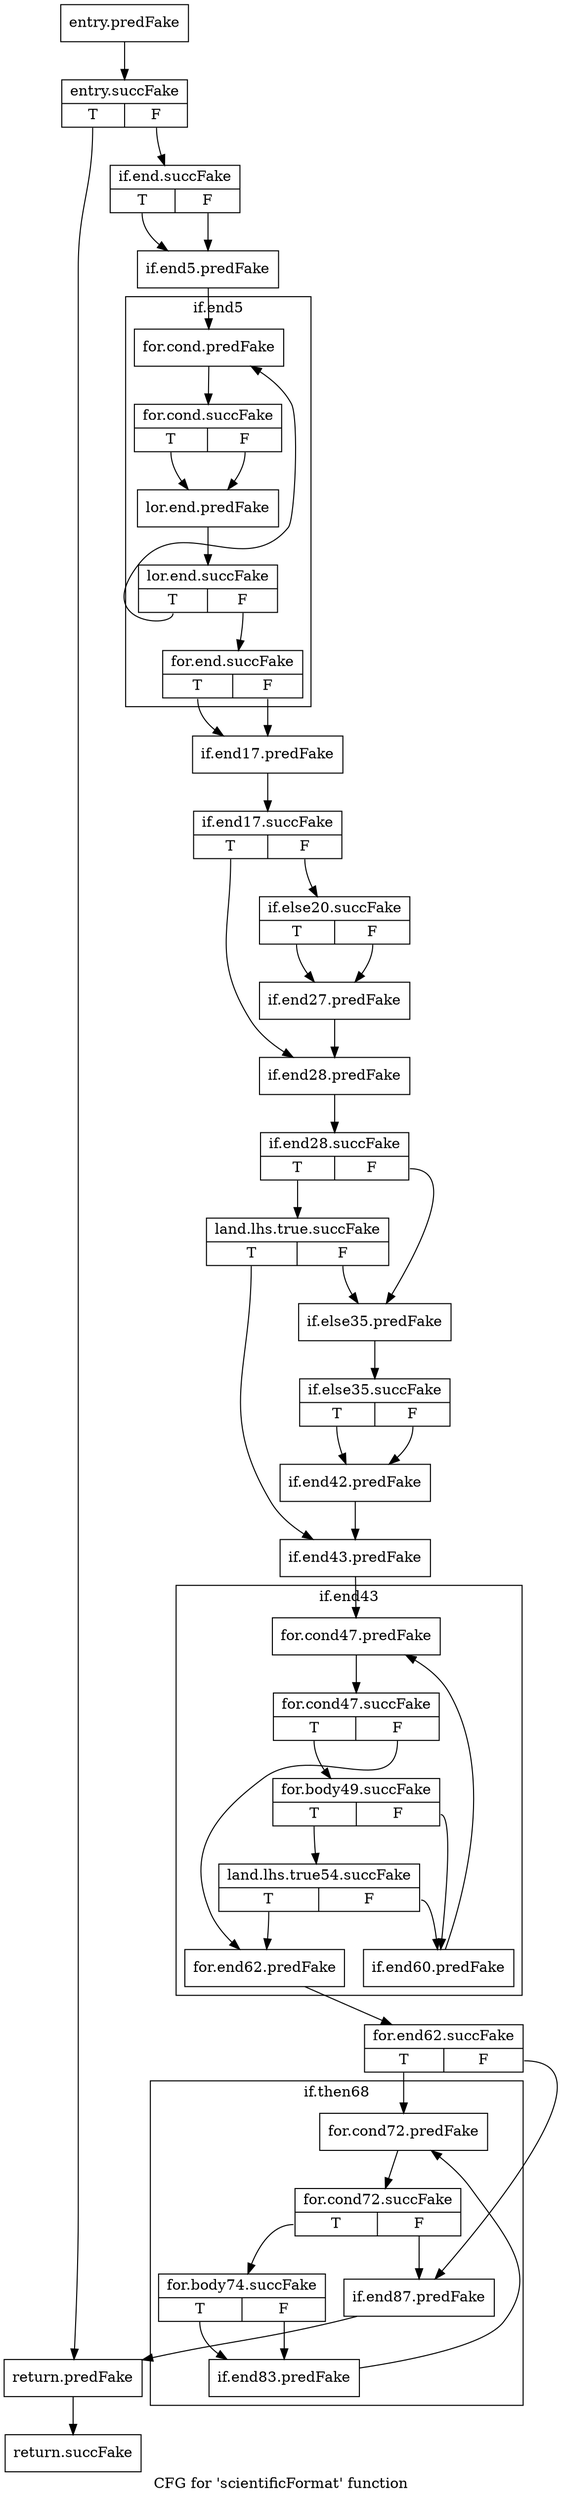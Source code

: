 digraph "CFG for 'scientificFormat' function" {
	label="CFG for 'scientificFormat' function";

	Node0x3add9e0 [shape=record,filename="",linenumber="",label="{entry.predFake}"];
	Node0x3add9e0 -> Node0x3aa3a40[ callList="" memoryops="" filename="/tools/Xilinx/Vitis_HLS/2022.1/include/ap_fixed_base.h" execusionnum="0"];
	Node0x3aa3a40 [shape=record,filename="/tools/Xilinx/Vitis_HLS/2022.1/include/ap_fixed_base.h",linenumber="2073",label="{entry.succFake|{<s0>T|<s1>F}}"];
	Node0x3aa3a40:s0 -> Node0x3ae2c70[ callList="" memoryops="" filename="/tools/Xilinx/Vitis_HLS/2022.1/include/ap_fixed_base.h" execusionnum="0"];
	Node0x3aa3a40:s1 -> Node0x3600870[ callList="" memoryops="" filename="/tools/Xilinx/Vitis_HLS/2022.1/include/ap_fixed_base.h" execusionnum="0"];
	Node0x3600870 [shape=record,filename="/tools/Xilinx/Vitis_HLS/2022.1/include/ap_fixed_base.h",linenumber="2076",label="{if.end.succFake|{<s0>T|<s1>F}}"];
	Node0x3600870:s0 -> Node0x36571f0[ callList="" memoryops="" filename="/tools/Xilinx/Vitis_HLS/2022.1/include/ap_fixed_base.h" execusionnum="0"];
	Node0x3600870:s1 -> Node0x36571f0;
	Node0x36571f0 [shape=record,filename="/tools/Xilinx/Vitis_HLS/2022.1/include/ap_fixed_base.h",linenumber="2078",label="{if.end5.predFake}"];
	Node0x36571f0 -> Node0x3ae2130[ callList="" memoryops="" filename="/tools/Xilinx/Vitis_HLS/2022.1/include/ap_fixed_base.h" execusionnum="0"];
	Node0x35ff280 [shape=record,filename="/tools/Xilinx/Vitis_HLS/2022.1/include/ap_fixed_base.h",linenumber="2084",label="{for.end.succFake|{<s0>T|<s1>F}}"];
	Node0x35ff280:s0 -> Node0x3ae23b0[ callList="" memoryops="" filename="/tools/Xilinx/Vitis_HLS/2022.1/include/ap_fixed_base.h" execusionnum="0"];
	Node0x35ff280:s1 -> Node0x3ae23b0[ callList="" memoryops="" filename="/tools/Xilinx/Vitis_HLS/2022.1/include/ap_fixed_base.h" execusionnum="0"];
	Node0x3ae23b0 [shape=record,filename="/tools/Xilinx/Vitis_HLS/2022.1/include/ap_fixed_base.h",linenumber="2088",label="{if.end17.predFake}"];
	Node0x3ae23b0 -> Node0x35ff410[ callList="" memoryops="" filename="/tools/Xilinx/Vitis_HLS/2022.1/include/ap_fixed_base.h" execusionnum="0"];
	Node0x35ff410 [shape=record,filename="/tools/Xilinx/Vitis_HLS/2022.1/include/ap_fixed_base.h",linenumber="2089",label="{if.end17.succFake|{<s0>T|<s1>F}}"];
	Node0x35ff410:s0 -> Node0x3ae2590[ callList="" memoryops="" filename="/tools/Xilinx/Vitis_HLS/2022.1/include/ap_fixed_base.h" execusionnum="0"];
	Node0x35ff410:s1 -> Node0x35ff520[ callList="" memoryops="" filename="/tools/Xilinx/Vitis_HLS/2022.1/include/ap_fixed_base.h" execusionnum="0"];
	Node0x35ff520 [shape=record,filename="/tools/Xilinx/Vitis_HLS/2022.1/include/ap_fixed_base.h",linenumber="2091",label="{if.else20.succFake|{<s0>T|<s1>F}}"];
	Node0x35ff520:s0 -> Node0x3ae2540[ callList="" memoryops="" filename="/tools/Xilinx/Vitis_HLS/2022.1/include/ap_fixed_base.h" execusionnum="0"];
	Node0x35ff520:s1 -> Node0x3ae2540[ callList="" memoryops="" filename="/tools/Xilinx/Vitis_HLS/2022.1/include/ap_fixed_base.h" execusionnum="0"];
	Node0x3ae2540 [shape=record,filename="",linenumber="",label="{if.end27.predFake}"];
	Node0x3ae2540 -> Node0x3ae2590[ callList="" memoryops="" filename="" execusionnum="0"];
	Node0x3ae2590 [shape=record,filename="/tools/Xilinx/Vitis_HLS/2022.1/include/ap_fixed_base.h",linenumber="2097",label="{if.end28.predFake}"];
	Node0x3ae2590 -> Node0x35ff790[ callList="" memoryops="" filename="/tools/Xilinx/Vitis_HLS/2022.1/include/ap_fixed_base.h" execusionnum="0"];
	Node0x35ff790 [shape=record,filename="/tools/Xilinx/Vitis_HLS/2022.1/include/ap_fixed_base.h",linenumber="2097",label="{if.end28.succFake|{<s0>T|<s1>F}}"];
	Node0x35ff790:s0 -> Node0x35ff8a0[ callList="" memoryops="" filename="/tools/Xilinx/Vitis_HLS/2022.1/include/ap_fixed_base.h" execusionnum="0"];
	Node0x35ff790:s1 -> Node0x3ae2680;
	Node0x35ff8a0 [shape=record,filename="/tools/Xilinx/Vitis_HLS/2022.1/include/ap_fixed_base.h",linenumber="2097",label="{land.lhs.true.succFake|{<s0>T|<s1>F}}"];
	Node0x35ff8a0:s0 -> Node0x3ae2770[ callList="" memoryops="" filename="/tools/Xilinx/Vitis_HLS/2022.1/include/ap_fixed_base.h" execusionnum="0"];
	Node0x35ff8a0:s1 -> Node0x3ae2680;
	Node0x3ae2680 [shape=record,filename="/tools/Xilinx/Vitis_HLS/2022.1/include/ap_fixed_base.h",linenumber="2100",label="{if.else35.predFake}"];
	Node0x3ae2680 -> Node0x3aaac50[ callList="" memoryops="" filename="/tools/Xilinx/Vitis_HLS/2022.1/include/ap_fixed_base.h" execusionnum="0"];
	Node0x3aaac50 [shape=record,filename="/tools/Xilinx/Vitis_HLS/2022.1/include/ap_fixed_base.h",linenumber="2100",label="{if.else35.succFake|{<s0>T|<s1>F}}"];
	Node0x3aaac50:s0 -> Node0x3ae2720[ callList="" memoryops="" filename="/tools/Xilinx/Vitis_HLS/2022.1/include/ap_fixed_base.h" execusionnum="0"];
	Node0x3aaac50:s1 -> Node0x3ae2720;
	Node0x3ae2720 [shape=record,filename="",linenumber="",label="{if.end42.predFake}"];
	Node0x3ae2720 -> Node0x3ae2770[ callList="" memoryops="" filename="" execusionnum="0"];
	Node0x3ae2770 [shape=record,filename="/tools/Xilinx/Vitis_HLS/2022.1/include/ap_fixed_base.h",linenumber="2110",label="{if.end43.predFake}"];
	Node0x3ae2770 -> Node0x3ae27c0[ callList="" memoryops="" filename="/tools/Xilinx/Vitis_HLS/2022.1/include/ap_fixed_base.h" execusionnum="0"];
	Node0x3ae29a0 [shape=record,filename="/tools/Xilinx/Vitis_HLS/2022.1/include/ap_fixed_base.h",linenumber="2114",label="{for.end62.predFake}"];
	Node0x3ae29a0 -> Node0x3aab470[ callList="" memoryops="" filename="/tools/Xilinx/Vitis_HLS/2022.1/include/ap_fixed_base.h" execusionnum="0"];
	Node0x3aab470 [shape=record,filename="/tools/Xilinx/Vitis_HLS/2022.1/include/ap_fixed_base.h",linenumber="2116",label="{for.end62.succFake|{<s0>T|<s1>F}}"];
	Node0x3aab470:s0 -> Node0x3ae2a40[ callList="" memoryops="" filename="/tools/Xilinx/Vitis_HLS/2022.1/include/ap_fixed_base.h" execusionnum="0"];
	Node0x3aab470:s1 -> Node0x3ae2c20;
	Node0x3ae2c20 [shape=record,filename="/tools/Xilinx/Vitis_HLS/2022.1/include/ap_fixed_base.h",linenumber="2122",label="{if.end87.predFake}"];
	Node0x3ae2c20 -> Node0x3ae2c70[ callList="" memoryops="" filename="/tools/Xilinx/Vitis_HLS/2022.1/include/ap_fixed_base.h" execusionnum="0"];
	Node0x3ae2c70 [shape=record,filename="/tools/Xilinx/Vitis_HLS/2022.1/include/ap_fixed_base.h",linenumber="2124",label="{return.predFake}"];
	Node0x3ae2c70 -> Node0x3aa7e80[ callList="" memoryops="" filename="/tools/Xilinx/Vitis_HLS/2022.1/include/ap_fixed_base.h" execusionnum="0"];
	Node0x3aa7e80 [shape=record,filename="/tools/Xilinx/Vitis_HLS/2022.1/include/ap_fixed_base.h",linenumber="2124",label="{return.succFake}"];
subgraph cluster_0 {
	label="if.then68";
	tripcount="0";
	invocationtime="-1";

	Node0x3ae2a40 [shape=record,filename="/tools/Xilinx/Vitis_HLS/2022.1/include/ap_fixed_base.h",linenumber="2118",label="{for.cond72.predFake}"];
	Node0x3ae2a40 -> Node0x3aab690[ callList="" memoryops="" filename="/tools/Xilinx/Vitis_HLS/2022.1/include/ap_fixed_base.h" execusionnum="0"];
	Node0x3ae2b30 [shape=record,filename="/tools/Xilinx/Vitis_HLS/2022.1/include/ap_fixed_base.h",linenumber="2119",label="{if.end83.predFake}"];
	Node0x3ae2b30 -> Node0x3ae2a40[ callList="" memoryops="" filename="/tools/Xilinx/Vitis_HLS/2022.1/include/ap_fixed_base.h" execusionnum="0"];
	Node0x3aab690 [shape=record,filename="/tools/Xilinx/Vitis_HLS/2022.1/include/ap_fixed_base.h",linenumber="2118",label="{for.cond72.succFake|{<s0>T|<s1>F}}"];
	Node0x3aab690:s0 -> Node0x3aa7b00[ callList="" memoryops="" filename="/tools/Xilinx/Vitis_HLS/2022.1/include/ap_fixed_base.h" execusionnum="0"];
	Node0x3aab690:s1 -> Node0x3ae2c20[ callList="" memoryops="" filename="/tools/Xilinx/Vitis_HLS/2022.1/include/ap_fixed_base.h" execusionnum="0"];
	Node0x3aa7b00 [shape=record,filename="/tools/Xilinx/Vitis_HLS/2022.1/include/ap_fixed_base.h",linenumber="2119",label="{for.body74.succFake|{<s0>T|<s1>F}}"];
	Node0x3aa7b00:s0 -> Node0x3ae2b30[ callList="" memoryops="" filename="/tools/Xilinx/Vitis_HLS/2022.1/include/ap_fixed_base.h" execusionnum="0"];
	Node0x3aa7b00:s1 -> Node0x3ae2b30;
}
subgraph cluster_1 {
	label="if.end43";
	tripcount="0";
	invocationtime="-1";

	Node0x3ae27c0 [shape=record,filename="/tools/Xilinx/Vitis_HLS/2022.1/include/ap_fixed_base.h",linenumber="2111",label="{for.cond47.predFake}"];
	Node0x3ae27c0 -> Node0x3aab030[ callList="" memoryops="" filename="/tools/Xilinx/Vitis_HLS/2022.1/include/ap_fixed_base.h" execusionnum="0"];
	Node0x3ae2900 [shape=record,filename="/tools/Xilinx/Vitis_HLS/2022.1/include/ap_fixed_base.h",linenumber="2112",label="{if.end60.predFake}"];
	Node0x3ae2900 -> Node0x3ae27c0[ callList="" memoryops="" filename="/tools/Xilinx/Vitis_HLS/2022.1/include/ap_fixed_base.h" execusionnum="0"];
	Node0x3aab030 [shape=record,filename="/tools/Xilinx/Vitis_HLS/2022.1/include/ap_fixed_base.h",linenumber="2111",label="{for.cond47.succFake|{<s0>T|<s1>F}}"];
	Node0x3aab030:s0 -> Node0x3aab110[ callList="" memoryops="" filename="/tools/Xilinx/Vitis_HLS/2022.1/include/ap_fixed_base.h" execusionnum="0"];
	Node0x3aab030:s1 -> Node0x3ae29a0;
	Node0x3aab110 [shape=record,filename="/tools/Xilinx/Vitis_HLS/2022.1/include/ap_fixed_base.h",linenumber="2112",label="{for.body49.succFake|{<s0>T|<s1>F}}"];
	Node0x3aab110:s0 -> Node0x3aab1f0[ callList="" memoryops="" filename="/tools/Xilinx/Vitis_HLS/2022.1/include/ap_fixed_base.h" execusionnum="0"];
	Node0x3aab110:s1 -> Node0x3ae2900;
	Node0x3aab1f0 [shape=record,filename="/tools/Xilinx/Vitis_HLS/2022.1/include/ap_fixed_base.h",linenumber="2112",label="{land.lhs.true54.succFake|{<s0>T|<s1>F}}"];
	Node0x3aab1f0:s0 -> Node0x3ae29a0[ callList="" memoryops="" filename="/tools/Xilinx/Vitis_HLS/2022.1/include/ap_fixed_base.h" execusionnum="0"];
	Node0x3aab1f0:s1 -> Node0x3ae2900;
}
subgraph cluster_2 {
	label="if.end5";
	tripcount="0";
	invocationtime="-1";

	Node0x3ae2130 [shape=record,filename="/tools/Xilinx/Vitis_HLS/2022.1/include/ap_fixed_base.h",linenumber="2079",label="{for.cond.predFake}"];
	Node0x3ae2130 -> Node0x35fef00[ callList="" memoryops="" filename="/tools/Xilinx/Vitis_HLS/2022.1/include/ap_fixed_base.h" execusionnum="0"];
	Node0x3ae21d0 [shape=record,filename="/tools/Xilinx/Vitis_HLS/2022.1/include/ap_fixed_base.h",linenumber="2079",label="{lor.end.predFake}"];
	Node0x3ae21d0 -> Node0x35ff1a0[ callList="" memoryops="" filename="/tools/Xilinx/Vitis_HLS/2022.1/include/ap_fixed_base.h" execusionnum="0"];
	Node0x35fef00 [shape=record,filename="/tools/Xilinx/Vitis_HLS/2022.1/include/ap_fixed_base.h",linenumber="2079",label="{for.cond.succFake|{<s0>T|<s1>F}}"];
	Node0x35fef00:s0 -> Node0x3ae21d0;
	Node0x35fef00:s1 -> Node0x3ae21d0[ callList="" memoryops="" filename="/tools/Xilinx/Vitis_HLS/2022.1/include/ap_fixed_base.h" execusionnum="0"];
	Node0x35ff1a0 [shape=record,filename="/tools/Xilinx/Vitis_HLS/2022.1/include/ap_fixed_base.h",linenumber="2079",label="{lor.end.succFake|{<s0>T|<s1>F}}"];
	Node0x35ff1a0:s0 -> Node0x3ae2130[ callList="" memoryops="" filename="/tools/Xilinx/Vitis_HLS/2022.1/include/ap_fixed_base.h" execusionnum="0"];
	Node0x35ff1a0:s1 -> Node0x35ff280[ callList="" memoryops="" filename="/tools/Xilinx/Vitis_HLS/2022.1/include/ap_fixed_base.h" execusionnum="0"];
}
}
